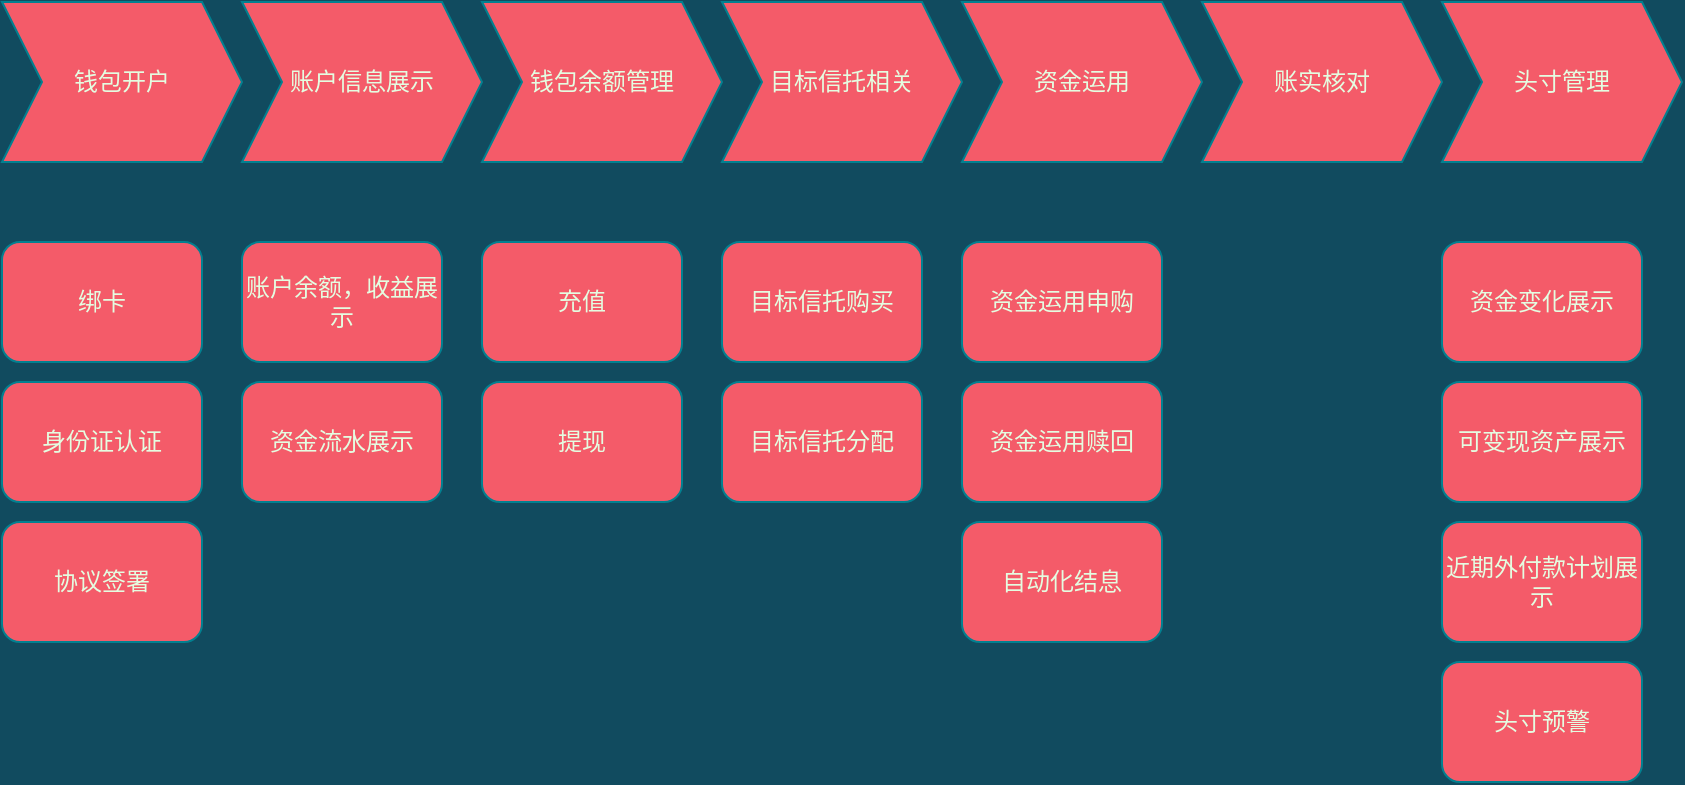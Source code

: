 <mxfile version="14.6.13" type="github">
  <diagram id="4iJ0f1cMk4c1h3tPNzgU" name="Page-1">
    <mxGraphModel dx="1422" dy="708" grid="1" gridSize="10" guides="1" tooltips="1" connect="1" arrows="1" fold="1" page="1" pageScale="1" pageWidth="1169" pageHeight="827" background="#114B5F" math="0" shadow="0">
      <root>
        <mxCell id="0" />
        <mxCell id="1" parent="0" />
        <mxCell id="2wATa-GsxQFZJ28xfsbL-2" value="钱包开户" style="shape=step;perimeter=stepPerimeter;whiteSpace=wrap;html=1;fixedSize=1;rounded=0;sketch=0;strokeColor=#028090;fillColor=#F45B69;fontColor=#E4FDE1;" parent="1" vertex="1">
          <mxGeometry x="60" y="90" width="120" height="80" as="geometry" />
        </mxCell>
        <mxCell id="2wATa-GsxQFZJ28xfsbL-8" value="&lt;span&gt;账户信息展示&lt;/span&gt;" style="shape=step;perimeter=stepPerimeter;whiteSpace=wrap;html=1;fixedSize=1;rounded=0;sketch=0;strokeColor=#028090;fillColor=#F45B69;fontColor=#E4FDE1;" parent="1" vertex="1">
          <mxGeometry x="180" y="90" width="120" height="80" as="geometry" />
        </mxCell>
        <mxCell id="lOPFTTWSg11TCO03ej4G-1" value="钱包余额管理" style="shape=step;perimeter=stepPerimeter;whiteSpace=wrap;html=1;fixedSize=1;rounded=0;sketch=0;strokeColor=#028090;fillColor=#F45B69;fontColor=#E4FDE1;" parent="1" vertex="1">
          <mxGeometry x="300" y="90" width="120" height="80" as="geometry" />
        </mxCell>
        <mxCell id="lOPFTTWSg11TCO03ej4G-2" value="目标信托相关" style="shape=step;perimeter=stepPerimeter;whiteSpace=wrap;html=1;fixedSize=1;rounded=0;sketch=0;strokeColor=#028090;fillColor=#F45B69;fontColor=#E4FDE1;" parent="1" vertex="1">
          <mxGeometry x="420" y="90" width="120" height="80" as="geometry" />
        </mxCell>
        <mxCell id="lOPFTTWSg11TCO03ej4G-3" value="资金运用" style="shape=step;perimeter=stepPerimeter;whiteSpace=wrap;html=1;fixedSize=1;rounded=0;sketch=0;strokeColor=#028090;fillColor=#F45B69;fontColor=#E4FDE1;" parent="1" vertex="1">
          <mxGeometry x="540" y="90" width="120" height="80" as="geometry" />
        </mxCell>
        <mxCell id="lOPFTTWSg11TCO03ej4G-6" value="账实核对" style="shape=step;perimeter=stepPerimeter;whiteSpace=wrap;html=1;fixedSize=1;rounded=0;sketch=0;strokeColor=#028090;fillColor=#F45B69;fontColor=#E4FDE1;" parent="1" vertex="1">
          <mxGeometry x="660" y="90" width="120" height="80" as="geometry" />
        </mxCell>
        <mxCell id="lOPFTTWSg11TCO03ej4G-8" value="头寸管理" style="shape=step;perimeter=stepPerimeter;whiteSpace=wrap;html=1;fixedSize=1;rounded=0;sketch=0;strokeColor=#028090;fillColor=#F45B69;fontColor=#E4FDE1;" parent="1" vertex="1">
          <mxGeometry x="780" y="90" width="120" height="80" as="geometry" />
        </mxCell>
        <mxCell id="lOPFTTWSg11TCO03ej4G-9" value="资金流水展示" style="rounded=1;whiteSpace=wrap;html=1;fillColor=#F45B69;strokeColor=#028090;fontColor=#E4FDE1;" parent="1" vertex="1">
          <mxGeometry x="180" y="280" width="100" height="60" as="geometry" />
        </mxCell>
        <mxCell id="lOPFTTWSg11TCO03ej4G-10" value="账户余额，收益展示" style="rounded=1;whiteSpace=wrap;html=1;fillColor=#F45B69;strokeColor=#028090;fontColor=#E4FDE1;" parent="1" vertex="1">
          <mxGeometry x="180" y="210" width="100" height="60" as="geometry" />
        </mxCell>
        <mxCell id="lOPFTTWSg11TCO03ej4G-11" value="身份证认证" style="rounded=1;whiteSpace=wrap;html=1;fillColor=#F45B69;strokeColor=#028090;fontColor=#E4FDE1;" parent="1" vertex="1">
          <mxGeometry x="60" y="280" width="100" height="60" as="geometry" />
        </mxCell>
        <mxCell id="lOPFTTWSg11TCO03ej4G-12" value="协议签署" style="rounded=1;whiteSpace=wrap;html=1;fillColor=#F45B69;strokeColor=#028090;fontColor=#E4FDE1;" parent="1" vertex="1">
          <mxGeometry x="60" y="350" width="100" height="60" as="geometry" />
        </mxCell>
        <mxCell id="lOPFTTWSg11TCO03ej4G-13" value="绑卡" style="rounded=1;whiteSpace=wrap;html=1;fillColor=#F45B69;strokeColor=#028090;fontColor=#E4FDE1;" parent="1" vertex="1">
          <mxGeometry x="60" y="210" width="100" height="60" as="geometry" />
        </mxCell>
        <mxCell id="lOPFTTWSg11TCO03ej4G-17" value="提现" style="rounded=1;whiteSpace=wrap;html=1;fillColor=#F45B69;strokeColor=#028090;fontColor=#E4FDE1;" parent="1" vertex="1">
          <mxGeometry x="300" y="280" width="100" height="60" as="geometry" />
        </mxCell>
        <mxCell id="lOPFTTWSg11TCO03ej4G-18" value="充值" style="rounded=1;whiteSpace=wrap;html=1;fillColor=#F45B69;strokeColor=#028090;fontColor=#E4FDE1;" parent="1" vertex="1">
          <mxGeometry x="300" y="210" width="100" height="60" as="geometry" />
        </mxCell>
        <mxCell id="lOPFTTWSg11TCO03ej4G-19" value="目标信托购买" style="rounded=1;whiteSpace=wrap;html=1;fillColor=#F45B69;strokeColor=#028090;fontColor=#E4FDE1;" parent="1" vertex="1">
          <mxGeometry x="420" y="210" width="100" height="60" as="geometry" />
        </mxCell>
        <mxCell id="lOPFTTWSg11TCO03ej4G-20" value="目标信托分配" style="rounded=1;whiteSpace=wrap;html=1;fillColor=#F45B69;strokeColor=#028090;fontColor=#E4FDE1;" parent="1" vertex="1">
          <mxGeometry x="420" y="280" width="100" height="60" as="geometry" />
        </mxCell>
        <mxCell id="lOPFTTWSg11TCO03ej4G-21" value="资金运用申购" style="rounded=1;whiteSpace=wrap;html=1;fillColor=#F45B69;strokeColor=#028090;fontColor=#E4FDE1;" parent="1" vertex="1">
          <mxGeometry x="540" y="210" width="100" height="60" as="geometry" />
        </mxCell>
        <mxCell id="lOPFTTWSg11TCO03ej4G-22" value="资金运用赎回" style="rounded=1;whiteSpace=wrap;html=1;fillColor=#F45B69;strokeColor=#028090;fontColor=#E4FDE1;" parent="1" vertex="1">
          <mxGeometry x="540" y="280" width="100" height="60" as="geometry" />
        </mxCell>
        <mxCell id="UAPWTyVuzqUKzdaB-cMG-1" value="自动化结息" style="rounded=1;whiteSpace=wrap;html=1;fillColor=#F45B69;strokeColor=#028090;fontColor=#E4FDE1;" vertex="1" parent="1">
          <mxGeometry x="540" y="350" width="100" height="60" as="geometry" />
        </mxCell>
        <mxCell id="UAPWTyVuzqUKzdaB-cMG-3" value="资金变化展示" style="rounded=1;whiteSpace=wrap;html=1;fillColor=#F45B69;strokeColor=#028090;fontColor=#E4FDE1;" vertex="1" parent="1">
          <mxGeometry x="780" y="210" width="100" height="60" as="geometry" />
        </mxCell>
        <mxCell id="UAPWTyVuzqUKzdaB-cMG-4" value="可变现资产展示" style="rounded=1;whiteSpace=wrap;html=1;fillColor=#F45B69;strokeColor=#028090;fontColor=#E4FDE1;" vertex="1" parent="1">
          <mxGeometry x="780" y="280" width="100" height="60" as="geometry" />
        </mxCell>
        <mxCell id="UAPWTyVuzqUKzdaB-cMG-5" value="近期外付款计划展示" style="rounded=1;whiteSpace=wrap;html=1;fillColor=#F45B69;strokeColor=#028090;fontColor=#E4FDE1;" vertex="1" parent="1">
          <mxGeometry x="780" y="350" width="100" height="60" as="geometry" />
        </mxCell>
        <mxCell id="UAPWTyVuzqUKzdaB-cMG-6" value="头寸预警" style="rounded=1;whiteSpace=wrap;html=1;fillColor=#F45B69;strokeColor=#028090;fontColor=#E4FDE1;" vertex="1" parent="1">
          <mxGeometry x="780" y="420" width="100" height="60" as="geometry" />
        </mxCell>
      </root>
    </mxGraphModel>
  </diagram>
</mxfile>
